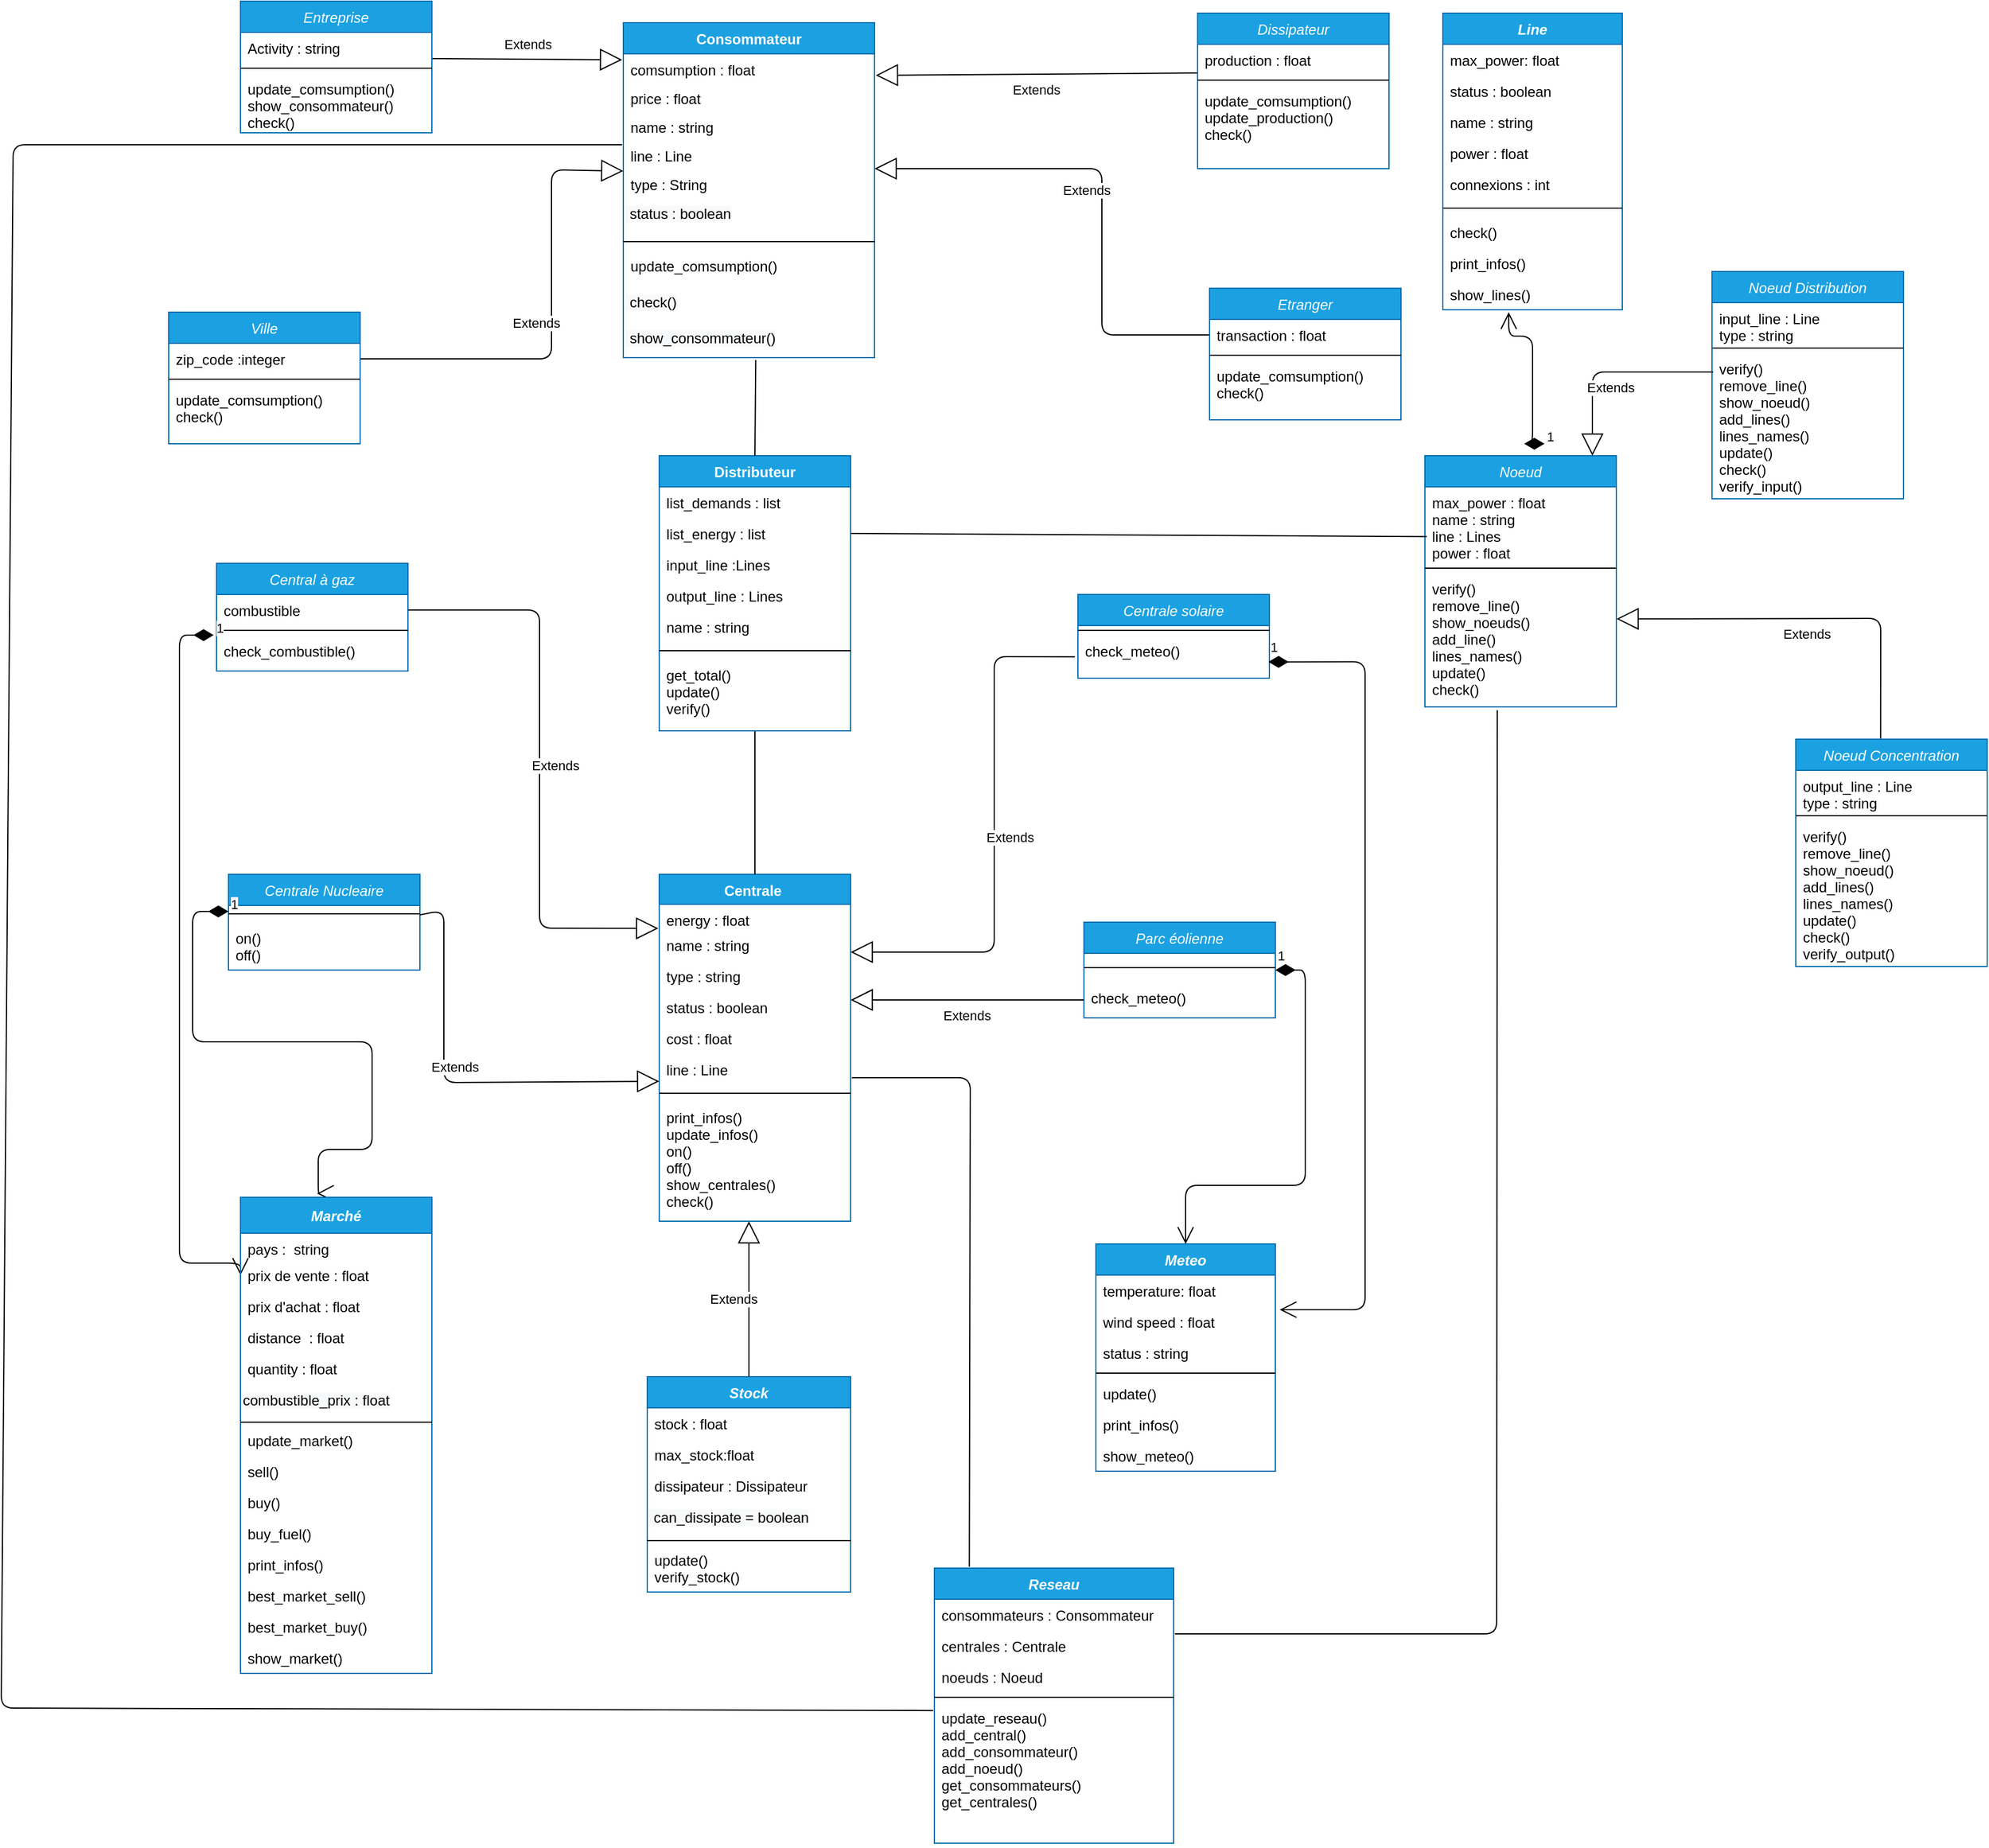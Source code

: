 <mxfile version="13.9.9" type="device"><diagram id="C5RBs43oDa-KdzZeNtuy" name="Page-1"><mxGraphModel dx="4973" dy="967" grid="1" gridSize="10" guides="1" tooltips="1" connect="1" arrows="1" fold="1" page="1" pageScale="1" pageWidth="3300" pageHeight="2339" background="none" math="0" shadow="0"><root><object label="" id="WIyWlLk6GJQsqaUBKTNV-0"><mxCell/></object><mxCell id="WIyWlLk6GJQsqaUBKTNV-1" parent="WIyWlLk6GJQsqaUBKTNV-0"/><mxCell id="zkfFHV4jXpPFQw0GAbJ--0" value="Centrale " style="swimlane;fontStyle=1;align=center;verticalAlign=top;childLayout=stackLayout;horizontal=1;startSize=25;horizontalStack=0;resizeParent=1;resizeLast=0;collapsible=1;marginBottom=0;rounded=0;shadow=0;strokeWidth=1;fillColor=#1ba1e2;strokeColor=#006EAF;fontColor=#ffffff;" parent="WIyWlLk6GJQsqaUBKTNV-1" vertex="1"><mxGeometry x="420" y="740" width="160" height="290" as="geometry"><mxRectangle x="230" y="140" width="160" height="26" as="alternateBounds"/></mxGeometry></mxCell><mxCell id="zkfFHV4jXpPFQw0GAbJ--1" value="energy : float" style="text;align=left;verticalAlign=top;spacingLeft=4;spacingRight=4;overflow=hidden;rotatable=0;points=[[0,0.5],[1,0.5]];portConstraint=eastwest;" parent="zkfFHV4jXpPFQw0GAbJ--0" vertex="1"><mxGeometry y="25" width="160" height="21" as="geometry"/></mxCell><mxCell id="zkfFHV4jXpPFQw0GAbJ--2" value="name : string" style="text;align=left;verticalAlign=top;spacingLeft=4;spacingRight=4;overflow=hidden;rotatable=0;points=[[0,0.5],[1,0.5]];portConstraint=eastwest;rounded=0;shadow=0;html=0;" parent="zkfFHV4jXpPFQw0GAbJ--0" vertex="1"><mxGeometry y="46" width="160" height="26" as="geometry"/></mxCell><mxCell id="zkfFHV4jXpPFQw0GAbJ--3" value="type : string" style="text;align=left;verticalAlign=top;spacingLeft=4;spacingRight=4;overflow=hidden;rotatable=0;points=[[0,0.5],[1,0.5]];portConstraint=eastwest;rounded=0;shadow=0;html=0;" parent="zkfFHV4jXpPFQw0GAbJ--0" vertex="1"><mxGeometry y="72" width="160" height="26" as="geometry"/></mxCell><mxCell id="4jdlrzUgOlIZAR94U_GC-9" value="status : boolean" style="text;align=left;verticalAlign=top;spacingLeft=4;spacingRight=4;overflow=hidden;rotatable=0;points=[[0,0.5],[1,0.5]];portConstraint=eastwest;" parent="zkfFHV4jXpPFQw0GAbJ--0" vertex="1"><mxGeometry y="98" width="160" height="26" as="geometry"/></mxCell><mxCell id="v6hKe0-XYds83RjG__57-0" value="cost : float" style="text;align=left;verticalAlign=top;spacingLeft=4;spacingRight=4;overflow=hidden;rotatable=0;points=[[0,0.5],[1,0.5]];portConstraint=eastwest;" parent="zkfFHV4jXpPFQw0GAbJ--0" vertex="1"><mxGeometry y="124" width="160" height="26" as="geometry"/></mxCell><mxCell id="_Hw11U0mYskNUyFExZaD-0" value="line : Line" style="text;align=left;verticalAlign=top;spacingLeft=4;spacingRight=4;overflow=hidden;rotatable=0;points=[[0,0.5],[1,0.5]];portConstraint=eastwest;" vertex="1" parent="zkfFHV4jXpPFQw0GAbJ--0"><mxGeometry y="150" width="160" height="26" as="geometry"/></mxCell><mxCell id="zkfFHV4jXpPFQw0GAbJ--4" value="" style="line;html=1;strokeWidth=1;align=left;verticalAlign=middle;spacingTop=-1;spacingLeft=3;spacingRight=3;rotatable=0;labelPosition=right;points=[];portConstraint=eastwest;" parent="zkfFHV4jXpPFQw0GAbJ--0" vertex="1"><mxGeometry y="176" width="160" height="14" as="geometry"/></mxCell><mxCell id="zkfFHV4jXpPFQw0GAbJ--5" value="print_infos()&#10;update_infos()&#10;on()&#10;off()&#10;show_centrales()&#10;check()" style="text;align=left;verticalAlign=top;spacingLeft=4;spacingRight=4;overflow=hidden;rotatable=0;points=[[0,0.5],[1,0.5]];portConstraint=eastwest;" parent="zkfFHV4jXpPFQw0GAbJ--0" vertex="1"><mxGeometry y="190" width="160" height="100" as="geometry"/></mxCell><mxCell id="K5Zu-xavurb6-QhV-iFM-3" value="Consommateur" style="swimlane;fontStyle=1;align=center;verticalAlign=top;childLayout=stackLayout;horizontal=1;startSize=26;horizontalStack=0;resizeParent=1;resizeParentMax=0;resizeLast=0;collapsible=1;marginBottom=0;fillColor=#1ba1e2;strokeColor=#006EAF;fontColor=#ffffff;" parent="WIyWlLk6GJQsqaUBKTNV-1" vertex="1"><mxGeometry x="390" y="28" width="210" height="280" as="geometry"/></mxCell><mxCell id="K5Zu-xavurb6-QhV-iFM-4" value="comsumption : float" style="text;strokeColor=none;fillColor=none;align=left;verticalAlign=top;spacingLeft=4;spacingRight=4;overflow=hidden;rotatable=0;points=[[0,0.5],[1,0.5]];portConstraint=eastwest;" parent="K5Zu-xavurb6-QhV-iFM-3" vertex="1"><mxGeometry y="26" width="210" height="24" as="geometry"/></mxCell><mxCell id="4jdlrzUgOlIZAR94U_GC-53" value="price : float" style="text;strokeColor=none;fillColor=none;align=left;verticalAlign=top;spacingLeft=4;spacingRight=4;overflow=hidden;rotatable=0;points=[[0,0.5],[1,0.5]];portConstraint=eastwest;" parent="K5Zu-xavurb6-QhV-iFM-3" vertex="1"><mxGeometry y="50" width="210" height="24" as="geometry"/></mxCell><mxCell id="4jdlrzUgOlIZAR94U_GC-54" value="name : string" style="text;strokeColor=none;fillColor=none;align=left;verticalAlign=top;spacingLeft=4;spacingRight=4;overflow=hidden;rotatable=0;points=[[0,0.5],[1,0.5]];portConstraint=eastwest;" parent="K5Zu-xavurb6-QhV-iFM-3" vertex="1"><mxGeometry y="74" width="210" height="24" as="geometry"/></mxCell><mxCell id="v6hKe0-XYds83RjG__57-16" value="line : Line" style="text;strokeColor=none;fillColor=none;align=left;verticalAlign=top;spacingLeft=4;spacingRight=4;overflow=hidden;rotatable=0;points=[[0,0.5],[1,0.5]];portConstraint=eastwest;" parent="K5Zu-xavurb6-QhV-iFM-3" vertex="1"><mxGeometry y="98" width="210" height="24" as="geometry"/></mxCell><mxCell id="v6hKe0-XYds83RjG__57-17" value="type : String" style="text;strokeColor=none;fillColor=none;align=left;verticalAlign=top;spacingLeft=4;spacingRight=4;overflow=hidden;rotatable=0;points=[[0,0.5],[1,0.5]];portConstraint=eastwest;" parent="K5Zu-xavurb6-QhV-iFM-3" vertex="1"><mxGeometry y="122" width="210" height="24" as="geometry"/></mxCell><mxCell id="_Hw11U0mYskNUyFExZaD-3" value="&lt;span style=&quot;color: rgb(0 , 0 , 0) ; font-family: &amp;#34;helvetica&amp;#34; ; font-size: 12px ; font-style: normal ; font-weight: 400 ; letter-spacing: normal ; text-align: left ; text-indent: 0px ; text-transform: none ; word-spacing: 0px ; background-color: rgb(248 , 249 , 250) ; display: inline ; float: none&quot;&gt;&amp;nbsp;status : boolean&lt;/span&gt;" style="text;whiteSpace=wrap;html=1;" vertex="1" parent="K5Zu-xavurb6-QhV-iFM-3"><mxGeometry y="146" width="210" height="30" as="geometry"/></mxCell><mxCell id="K5Zu-xavurb6-QhV-iFM-5" value="" style="line;strokeWidth=1;fillColor=none;align=left;verticalAlign=middle;spacingTop=-1;spacingLeft=3;spacingRight=3;rotatable=0;labelPosition=right;points=[];portConstraint=eastwest;" parent="K5Zu-xavurb6-QhV-iFM-3" vertex="1"><mxGeometry y="176" width="210" height="14" as="geometry"/></mxCell><mxCell id="K5Zu-xavurb6-QhV-iFM-6" value="update_comsumption()&#10;&#10;" style="text;strokeColor=none;fillColor=none;align=left;verticalAlign=top;spacingLeft=4;spacingRight=4;overflow=hidden;rotatable=0;points=[[0,0.5],[1,0.5]];portConstraint=eastwest;" parent="K5Zu-xavurb6-QhV-iFM-3" vertex="1"><mxGeometry y="190" width="210" height="30" as="geometry"/></mxCell><mxCell id="_Hw11U0mYskNUyFExZaD-6" value="&lt;span style=&quot;color: rgb(0 , 0 , 0) ; font-family: &amp;#34;helvetica&amp;#34; ; font-size: 12px ; font-style: normal ; font-weight: 400 ; letter-spacing: normal ; text-align: left ; text-indent: 0px ; text-transform: none ; word-spacing: 0px ; background-color: rgb(248 , 249 , 250) ; display: inline ; float: none&quot;&gt;&amp;nbsp;check()&lt;/span&gt;" style="text;whiteSpace=wrap;html=1;" vertex="1" parent="K5Zu-xavurb6-QhV-iFM-3"><mxGeometry y="220" width="210" height="30" as="geometry"/></mxCell><mxCell id="_Hw11U0mYskNUyFExZaD-4" value="&lt;span style=&quot;color: rgb(0 , 0 , 0) ; font-family: &amp;#34;helvetica&amp;#34; ; font-size: 12px ; font-style: normal ; font-weight: 400 ; letter-spacing: normal ; text-align: left ; text-indent: 0px ; text-transform: none ; word-spacing: 0px ; background-color: rgb(248 , 249 , 250) ; display: inline ; float: none&quot;&gt;&amp;nbsp;show_consommateur()&lt;/span&gt;" style="text;whiteSpace=wrap;html=1;" vertex="1" parent="K5Zu-xavurb6-QhV-iFM-3"><mxGeometry y="250" width="210" height="30" as="geometry"/></mxCell><mxCell id="K5Zu-xavurb6-QhV-iFM-7" value="Centrale Nucleaire" style="swimlane;fontStyle=2;childLayout=stackLayout;horizontal=1;startSize=26;fillColor=#1ba1e2;horizontalStack=0;resizeParent=1;resizeParentMax=0;resizeLast=0;collapsible=1;marginBottom=0;strokeColor=#006EAF;fontColor=#ffffff;" parent="WIyWlLk6GJQsqaUBKTNV-1" vertex="1"><mxGeometry x="60" y="740" width="160" height="80" as="geometry"/></mxCell><mxCell id="K5Zu-xavurb6-QhV-iFM-11" value="" style="line;strokeWidth=1;fillColor=none;align=left;verticalAlign=middle;spacingTop=-1;spacingLeft=3;spacingRight=3;rotatable=0;labelPosition=right;points=[];portConstraint=eastwest;" parent="K5Zu-xavurb6-QhV-iFM-7" vertex="1"><mxGeometry y="26" width="160" height="14" as="geometry"/></mxCell><mxCell id="v6hKe0-XYds83RjG__57-14" value="on()&#10;off()&#10;" style="text;align=left;verticalAlign=top;spacingLeft=4;spacingRight=4;overflow=hidden;rotatable=0;points=[[0,0.5],[1,0.5]];portConstraint=eastwest;" parent="K5Zu-xavurb6-QhV-iFM-7" vertex="1"><mxGeometry y="40" width="160" height="40" as="geometry"/></mxCell><mxCell id="K5Zu-xavurb6-QhV-iFM-12" value="Central à gaz" style="swimlane;fontStyle=2;childLayout=stackLayout;horizontal=1;startSize=26;fillColor=#1ba1e2;horizontalStack=0;resizeParent=1;resizeParentMax=0;resizeLast=0;collapsible=1;marginBottom=0;strokeColor=#006EAF;fontColor=#ffffff;" parent="WIyWlLk6GJQsqaUBKTNV-1" vertex="1"><mxGeometry x="50" y="480" width="160" height="90" as="geometry"/></mxCell><mxCell id="K5Zu-xavurb6-QhV-iFM-13" value="combustible" style="text;strokeColor=none;fillColor=none;align=left;verticalAlign=top;spacingLeft=4;spacingRight=4;overflow=hidden;rotatable=0;points=[[0,0.5],[1,0.5]];portConstraint=eastwest;" parent="K5Zu-xavurb6-QhV-iFM-12" vertex="1"><mxGeometry y="26" width="160" height="26" as="geometry"/></mxCell><mxCell id="K5Zu-xavurb6-QhV-iFM-33" value="" style="line;strokeWidth=1;fillColor=none;align=left;verticalAlign=middle;spacingTop=-1;spacingLeft=3;spacingRight=3;rotatable=0;labelPosition=right;points=[];portConstraint=eastwest;" parent="K5Zu-xavurb6-QhV-iFM-12" vertex="1"><mxGeometry y="52" width="160" height="8" as="geometry"/></mxCell><mxCell id="v6hKe0-XYds83RjG__57-15" value="check_combustible()" style="text;align=left;verticalAlign=top;spacingLeft=4;spacingRight=4;overflow=hidden;rotatable=0;points=[[0,0.5],[1,0.5]];portConstraint=eastwest;" parent="K5Zu-xavurb6-QhV-iFM-12" vertex="1"><mxGeometry y="60" width="160" height="30" as="geometry"/></mxCell><mxCell id="K5Zu-xavurb6-QhV-iFM-16" value="Centrale solaire" style="swimlane;fontStyle=2;childLayout=stackLayout;horizontal=1;startSize=26;fillColor=#1ba1e2;horizontalStack=0;resizeParent=1;resizeParentMax=0;resizeLast=0;collapsible=1;marginBottom=0;strokeColor=#006EAF;fontColor=#ffffff;" parent="WIyWlLk6GJQsqaUBKTNV-1" vertex="1"><mxGeometry x="770" y="506" width="160" height="70" as="geometry"/></mxCell><mxCell id="K5Zu-xavurb6-QhV-iFM-31" value="" style="line;strokeWidth=1;fillColor=none;align=left;verticalAlign=middle;spacingTop=-1;spacingLeft=3;spacingRight=3;rotatable=0;labelPosition=right;points=[];portConstraint=eastwest;" parent="K5Zu-xavurb6-QhV-iFM-16" vertex="1"><mxGeometry y="26" width="160" height="8" as="geometry"/></mxCell><mxCell id="LFXBxJT175A8UsuYvM9B-3" value="check_meteo()" style="text;align=left;verticalAlign=top;spacingLeft=4;spacingRight=4;overflow=hidden;rotatable=0;points=[[0,0.5],[1,0.5]];portConstraint=eastwest;" parent="K5Zu-xavurb6-QhV-iFM-16" vertex="1"><mxGeometry y="34" width="160" height="36" as="geometry"/></mxCell><mxCell id="K5Zu-xavurb6-QhV-iFM-20" value="Parc éolienne" style="swimlane;fontStyle=2;childLayout=stackLayout;horizontal=1;startSize=26;fillColor=#1ba1e2;horizontalStack=0;resizeParent=1;resizeParentMax=0;resizeLast=0;collapsible=1;marginBottom=0;strokeColor=#006EAF;fontColor=#ffffff;" parent="WIyWlLk6GJQsqaUBKTNV-1" vertex="1"><mxGeometry x="775" y="780" width="160" height="80" as="geometry"/></mxCell><mxCell id="K5Zu-xavurb6-QhV-iFM-32" value="" style="line;strokeWidth=1;fillColor=none;align=left;verticalAlign=middle;spacingTop=-1;spacingLeft=3;spacingRight=3;rotatable=0;labelPosition=right;points=[];portConstraint=eastwest;" parent="K5Zu-xavurb6-QhV-iFM-20" vertex="1"><mxGeometry y="26" width="160" height="24" as="geometry"/></mxCell><mxCell id="LFXBxJT175A8UsuYvM9B-2" value="check_meteo()" style="text;align=left;verticalAlign=top;spacingLeft=4;spacingRight=4;overflow=hidden;rotatable=0;points=[[0,0.5],[1,0.5]];portConstraint=eastwest;" parent="K5Zu-xavurb6-QhV-iFM-20" vertex="1"><mxGeometry y="50" width="160" height="30" as="geometry"/></mxCell><mxCell id="K5Zu-xavurb6-QhV-iFM-26" value="Extends" style="endArrow=block;endSize=16;endFill=0;html=1;exitX=1;exitY=0.563;exitDx=0;exitDy=0;exitPerimeter=0;" parent="WIyWlLk6GJQsqaUBKTNV-1" source="K5Zu-xavurb6-QhV-iFM-11" edge="1"><mxGeometry x="0.007" y="13" width="160" relative="1" as="geometry"><mxPoint x="310" y="720" as="sourcePoint"/><mxPoint x="420" y="913" as="targetPoint"/><mxPoint as="offset"/><Array as="points"><mxPoint x="240" y="770"/><mxPoint x="240" y="914"/></Array></mxGeometry></mxCell><mxCell id="K5Zu-xavurb6-QhV-iFM-28" value="Extends" style="endArrow=block;endSize=16;endFill=0;html=1;exitX=1;exitY=0.5;exitDx=0;exitDy=0;entryX=-0.005;entryY=0.96;entryDx=0;entryDy=0;entryPerimeter=0;" parent="WIyWlLk6GJQsqaUBKTNV-1" source="K5Zu-xavurb6-QhV-iFM-13" target="zkfFHV4jXpPFQw0GAbJ--1" edge="1"><mxGeometry x="0.007" y="13" width="160" relative="1" as="geometry"><mxPoint x="320.0" y="667.044" as="sourcePoint"/><mxPoint x="270" y="600" as="targetPoint"/><mxPoint as="offset"/><Array as="points"><mxPoint x="320" y="519"/><mxPoint x="320" y="785"/></Array></mxGeometry></mxCell><mxCell id="K5Zu-xavurb6-QhV-iFM-40" value="1" style="endArrow=open;html=1;endSize=12;startArrow=diamondThin;startSize=14;startFill=1;edgeStyle=orthogonalEdgeStyle;align=left;verticalAlign=bottom;exitX=0.995;exitY=1.167;exitDx=0;exitDy=0;exitPerimeter=0;entryX=1.024;entryY=0.115;entryDx=0;entryDy=0;entryPerimeter=0;" parent="WIyWlLk6GJQsqaUBKTNV-1" target="4jdlrzUgOlIZAR94U_GC-34" edge="1"><mxGeometry x="-1" y="3" relative="1" as="geometry"><mxPoint x="929.2" y="562.342" as="sourcePoint"/><mxPoint x="960" y="1107" as="targetPoint"/><Array as="points"><mxPoint x="1010" y="562"/><mxPoint x="1010" y="1104"/></Array></mxGeometry></mxCell><mxCell id="K5Zu-xavurb6-QhV-iFM-42" value="1" style="endArrow=open;html=1;endSize=12;startArrow=diamondThin;startSize=14;startFill=1;edgeStyle=orthogonalEdgeStyle;align=left;verticalAlign=bottom;entryX=0.5;entryY=0;entryDx=0;entryDy=0;exitX=1;exitY=0.5;exitDx=0;exitDy=0;" parent="WIyWlLk6GJQsqaUBKTNV-1" source="K5Zu-xavurb6-QhV-iFM-20" target="4jdlrzUgOlIZAR94U_GC-32" edge="1"><mxGeometry x="-1" y="3" relative="1" as="geometry"><mxPoint x="1060" y="820" as="sourcePoint"/><mxPoint x="860" y="1000" as="targetPoint"/><Array as="points"><mxPoint x="960" y="820"/><mxPoint x="960" y="1000"/><mxPoint x="860" y="1000"/></Array></mxGeometry></mxCell><mxCell id="K5Zu-xavurb6-QhV-iFM-29" value="Extends" style="endArrow=block;endSize=16;endFill=0;html=1;exitX=-0.016;exitY=1.006;exitDx=0;exitDy=0;exitPerimeter=0;" parent="WIyWlLk6GJQsqaUBKTNV-1" edge="1"><mxGeometry x="0.007" y="13" width="160" relative="1" as="geometry"><mxPoint x="767.44" y="558.156" as="sourcePoint"/><mxPoint x="580" y="805" as="targetPoint"/><mxPoint as="offset"/><Array as="points"><mxPoint x="700" y="558"/><mxPoint x="700" y="805"/></Array></mxGeometry></mxCell><mxCell id="K5Zu-xavurb6-QhV-iFM-50" value="1" style="endArrow=open;html=1;endSize=12;startArrow=diamondThin;startSize=14;startFill=1;edgeStyle=orthogonalEdgeStyle;align=left;verticalAlign=bottom;entryX=0;entryY=0.5;entryDx=0;entryDy=0;exitX=-0.01;exitY=-0.109;exitDx=0;exitDy=0;exitPerimeter=0;" parent="WIyWlLk6GJQsqaUBKTNV-1" target="4jdlrzUgOlIZAR94U_GC-25" edge="1"><mxGeometry x="-1" y="3" relative="1" as="geometry"><mxPoint x="47.65" y="539.996" as="sourcePoint"/><mxPoint x="60" y="933.4" as="targetPoint"/><Array as="points"><mxPoint x="19" y="540"/><mxPoint x="19" y="1065"/></Array></mxGeometry></mxCell><mxCell id="K5Zu-xavurb6-QhV-iFM-51" value="1" style="endArrow=open;html=1;endSize=12;startArrow=diamondThin;startSize=14;startFill=1;edgeStyle=orthogonalEdgeStyle;align=left;verticalAlign=bottom;entryX=0.4;entryY=-0.008;entryDx=0;entryDy=0;entryPerimeter=0;" parent="WIyWlLk6GJQsqaUBKTNV-1" target="4jdlrzUgOlIZAR94U_GC-20" edge="1"><mxGeometry x="-1" y="3" relative="1" as="geometry"><mxPoint x="60" y="771" as="sourcePoint"/><mxPoint x="135" y="996" as="targetPoint"/><Array as="points"><mxPoint x="30" y="771"/><mxPoint x="30" y="880"/><mxPoint x="180" y="880"/><mxPoint x="180" y="970"/><mxPoint x="135" y="970"/></Array></mxGeometry></mxCell><mxCell id="K5Zu-xavurb6-QhV-iFM-56" value="" style="endArrow=none;html=1;exitX=0.5;exitY=0;exitDx=0;exitDy=0;entryX=0.5;entryY=1;entryDx=0;entryDy=0;" parent="WIyWlLk6GJQsqaUBKTNV-1" source="zkfFHV4jXpPFQw0GAbJ--0" target="4jdlrzUgOlIZAR94U_GC-0" edge="1"><mxGeometry width="50" height="50" relative="1" as="geometry"><mxPoint x="360" y="490" as="sourcePoint"/><mxPoint x="460" y="420" as="targetPoint"/></mxGeometry></mxCell><mxCell id="t2-qpW2fnR7N4FxCCcwa-16" value="Extends" style="endArrow=block;endSize=16;endFill=0;html=1;exitX=1;exitY=0.846;exitDx=0;exitDy=0;exitPerimeter=0;" parent="WIyWlLk6GJQsqaUBKTNV-1" source="4jdlrzUgOlIZAR94U_GC-56" edge="1"><mxGeometry x="0.007" y="13" width="160" relative="1" as="geometry"><mxPoint x="160" y="75" as="sourcePoint"/><mxPoint x="389" y="59" as="targetPoint"/><mxPoint as="offset"/></mxGeometry></mxCell><mxCell id="t2-qpW2fnR7N4FxCCcwa-17" value="Extends" style="endArrow=block;endSize=16;endFill=0;html=1;exitX=1;exitY=0.5;exitDx=0;exitDy=0;entryX=0;entryY=1.083;entryDx=0;entryDy=0;entryPerimeter=0;" parent="WIyWlLk6GJQsqaUBKTNV-1" source="4jdlrzUgOlIZAR94U_GC-60" target="v6hKe0-XYds83RjG__57-16" edge="1"><mxGeometry x="0.007" y="13" width="160" relative="1" as="geometry"><mxPoint x="170" y="339" as="sourcePoint"/><mxPoint x="385" y="149" as="targetPoint"/><mxPoint as="offset"/><Array as="points"><mxPoint x="330" y="309"/><mxPoint x="330" y="151"/></Array></mxGeometry></mxCell><mxCell id="t2-qpW2fnR7N4FxCCcwa-18" value="Extends" style="endArrow=block;endSize=16;endFill=0;html=1;entryX=1.005;entryY=0.75;entryDx=0;entryDy=0;entryPerimeter=0;exitX=0;exitY=0.923;exitDx=0;exitDy=0;exitPerimeter=0;" parent="WIyWlLk6GJQsqaUBKTNV-1" source="4jdlrzUgOlIZAR94U_GC-64" target="K5Zu-xavurb6-QhV-iFM-4" edge="1"><mxGeometry x="0.007" y="13" width="160" relative="1" as="geometry"><mxPoint x="910" y="80" as="sourcePoint"/><mxPoint x="305" y="409" as="targetPoint"/><mxPoint as="offset"/></mxGeometry></mxCell><mxCell id="t2-qpW2fnR7N4FxCCcwa-19" value="Extends" style="endArrow=block;endSize=16;endFill=0;html=1;exitX=0;exitY=0.5;exitDx=0;exitDy=0;" parent="WIyWlLk6GJQsqaUBKTNV-1" source="4jdlrzUgOlIZAR94U_GC-68" edge="1"><mxGeometry x="0.007" y="13" width="160" relative="1" as="geometry"><mxPoint x="910" y="235" as="sourcePoint"/><mxPoint x="600" y="150" as="targetPoint"/><mxPoint as="offset"/><Array as="points"><mxPoint x="790" y="289"/><mxPoint x="790" y="150"/></Array></mxGeometry></mxCell><mxCell id="4jdlrzUgOlIZAR94U_GC-0" value="Distributeur" style="swimlane;fontStyle=1;align=center;verticalAlign=top;childLayout=stackLayout;horizontal=1;startSize=26;horizontalStack=0;resizeParent=1;resizeLast=0;collapsible=1;marginBottom=0;rounded=0;shadow=0;strokeWidth=1;fillColor=#1ba1e2;strokeColor=#006EAF;fontColor=#ffffff;" parent="WIyWlLk6GJQsqaUBKTNV-1" vertex="1"><mxGeometry x="420" y="390" width="160" height="230" as="geometry"><mxRectangle x="230" y="140" width="160" height="26" as="alternateBounds"/></mxGeometry></mxCell><mxCell id="4jdlrzUgOlIZAR94U_GC-1" value="list_demands : list" style="text;align=left;verticalAlign=top;spacingLeft=4;spacingRight=4;overflow=hidden;rotatable=0;points=[[0,0.5],[1,0.5]];portConstraint=eastwest;" parent="4jdlrzUgOlIZAR94U_GC-0" vertex="1"><mxGeometry y="26" width="160" height="26" as="geometry"/></mxCell><mxCell id="4jdlrzUgOlIZAR94U_GC-2" value="list_energy : list" style="text;align=left;verticalAlign=top;spacingLeft=4;spacingRight=4;overflow=hidden;rotatable=0;points=[[0,0.5],[1,0.5]];portConstraint=eastwest;rounded=0;shadow=0;html=0;" parent="4jdlrzUgOlIZAR94U_GC-0" vertex="1"><mxGeometry y="52" width="160" height="26" as="geometry"/></mxCell><mxCell id="4jdlrzUgOlIZAR94U_GC-3" value="input_line :Lines" style="text;align=left;verticalAlign=top;spacingLeft=4;spacingRight=4;overflow=hidden;rotatable=0;points=[[0,0.5],[1,0.5]];portConstraint=eastwest;rounded=0;shadow=0;html=0;" parent="4jdlrzUgOlIZAR94U_GC-0" vertex="1"><mxGeometry y="78" width="160" height="26" as="geometry"/></mxCell><mxCell id="v6hKe0-XYds83RjG__57-27" value="output_line : Lines" style="text;align=left;verticalAlign=top;spacingLeft=4;spacingRight=4;overflow=hidden;rotatable=0;points=[[0,0.5],[1,0.5]];portConstraint=eastwest;rounded=0;shadow=0;html=0;" parent="4jdlrzUgOlIZAR94U_GC-0" vertex="1"><mxGeometry y="104" width="160" height="26" as="geometry"/></mxCell><mxCell id="_Hw11U0mYskNUyFExZaD-7" value="name : string" style="text;align=left;verticalAlign=top;spacingLeft=4;spacingRight=4;overflow=hidden;rotatable=0;points=[[0,0.5],[1,0.5]];portConstraint=eastwest;rounded=0;shadow=0;html=0;" vertex="1" parent="4jdlrzUgOlIZAR94U_GC-0"><mxGeometry y="130" width="160" height="26" as="geometry"/></mxCell><mxCell id="4jdlrzUgOlIZAR94U_GC-4" value="" style="line;html=1;strokeWidth=1;align=left;verticalAlign=middle;spacingTop=-1;spacingLeft=3;spacingRight=3;rotatable=0;labelPosition=right;points=[];portConstraint=eastwest;" parent="4jdlrzUgOlIZAR94U_GC-0" vertex="1"><mxGeometry y="156" width="160" height="14" as="geometry"/></mxCell><mxCell id="4jdlrzUgOlIZAR94U_GC-5" value="get_total()&#10;update()&#10;verify()" style="text;align=left;verticalAlign=top;spacingLeft=4;spacingRight=4;overflow=hidden;rotatable=0;points=[[0,0.5],[1,0.5]];portConstraint=eastwest;" parent="4jdlrzUgOlIZAR94U_GC-0" vertex="1"><mxGeometry y="170" width="160" height="52" as="geometry"/></mxCell><mxCell id="4jdlrzUgOlIZAR94U_GC-7" value="&lt;span style=&quot;color: rgba(0 , 0 , 0 , 0) ; font-family: monospace ; font-size: 0px&quot;&gt;%3CmxGraphModel%3E%3Croot%3E%3CmxCell%20id%3D%220%22%2F%3E%3CmxCell%20id%3D%221%22%20parent%3D%220%22%2F%3E%3CmxCell%20id%3D%222%22%20value%3D%22%22%20style%3D%22endArrow%3Dnone%3Bhtml%3D1%3BexitX%3D0.5%3BexitY%3D0%3BexitDx%3D0%3BexitDy%3D0%3BentryX%3D0.5%3BentryY%3D1%3BentryDx%3D0%3BentryDy%3D0%3B%22%20edge%3D%221%22%20parent%3D%221%22%3E%3CmxGeometry%20width%3D%2250%22%20height%3D%2250%22%20relative%3D%221%22%20as%3D%22geometry%22%3E%3CmxPoint%20x%3D%22530%22%20y%3D%22610%22%20as%3D%22sourcePoint%22%2F%3E%3CmxPoint%20x%3D%22590%22%20y%3D%22510%22%20as%3D%22targetPoint%22%2F%3E%3C%2FmxGeometry%3E%3C%2FmxCell%3E%3C%2Froot%3E%3C%2FmxGraphModel%3E&lt;/span&gt;" style="text;html=1;align=center;verticalAlign=middle;resizable=0;points=[];autosize=1;" parent="WIyWlLk6GJQsqaUBKTNV-1" vertex="1"><mxGeometry x="580" y="180" width="20" height="20" as="geometry"/></mxCell><mxCell id="4jdlrzUgOlIZAR94U_GC-8" value="" style="endArrow=none;html=1;exitX=0.5;exitY=0;exitDx=0;exitDy=0;entryX=0.527;entryY=1.067;entryDx=0;entryDy=0;entryPerimeter=0;" parent="WIyWlLk6GJQsqaUBKTNV-1" source="4jdlrzUgOlIZAR94U_GC-0" target="_Hw11U0mYskNUyFExZaD-4" edge="1"><mxGeometry width="50" height="50" relative="1" as="geometry"><mxPoint x="640" y="300" as="sourcePoint"/><mxPoint x="540" y="320" as="targetPoint"/></mxGeometry></mxCell><mxCell id="4jdlrzUgOlIZAR94U_GC-13" value="Stock" style="swimlane;fontStyle=3;childLayout=stackLayout;horizontal=1;startSize=26;fillColor=#1ba1e2;horizontalStack=0;resizeParent=1;resizeParentMax=0;resizeLast=0;collapsible=1;marginBottom=0;strokeColor=#006EAF;fontColor=#ffffff;" parent="WIyWlLk6GJQsqaUBKTNV-1" vertex="1"><mxGeometry x="410" y="1160" width="170" height="180" as="geometry"/></mxCell><mxCell id="4jdlrzUgOlIZAR94U_GC-14" value="stock : float" style="text;strokeColor=none;fillColor=none;align=left;verticalAlign=top;spacingLeft=4;spacingRight=4;overflow=hidden;rotatable=0;points=[[0,0.5],[1,0.5]];portConstraint=eastwest;" parent="4jdlrzUgOlIZAR94U_GC-13" vertex="1"><mxGeometry y="26" width="170" height="26" as="geometry"/></mxCell><mxCell id="v6hKe0-XYds83RjG__57-10" value="max_stock:float" style="text;strokeColor=none;fillColor=none;align=left;verticalAlign=top;spacingLeft=4;spacingRight=4;overflow=hidden;rotatable=0;points=[[0,0.5],[1,0.5]];portConstraint=eastwest;" parent="4jdlrzUgOlIZAR94U_GC-13" vertex="1"><mxGeometry y="52" width="170" height="26" as="geometry"/></mxCell><mxCell id="v6hKe0-XYds83RjG__57-11" value="dissipateur : Dissipateur" style="text;strokeColor=none;fillColor=none;align=left;verticalAlign=top;spacingLeft=4;spacingRight=4;overflow=hidden;rotatable=0;points=[[0,0.5],[1,0.5]];portConstraint=eastwest;" parent="4jdlrzUgOlIZAR94U_GC-13" vertex="1"><mxGeometry y="78" width="170" height="26" as="geometry"/></mxCell><mxCell id="_Hw11U0mYskNUyFExZaD-2" value="&lt;span style=&quot;color: rgb(0 , 0 , 0) ; font-family: &amp;#34;helvetica&amp;#34; ; font-size: 12px ; font-style: normal ; font-weight: 400 ; letter-spacing: normal ; text-align: left ; text-indent: 0px ; text-transform: none ; word-spacing: 0px ; background-color: rgb(248 , 249 , 250) ; display: inline ; float: none&quot;&gt;&amp;nbsp;can_dissipate = boolean&lt;/span&gt;" style="text;whiteSpace=wrap;html=1;" vertex="1" parent="4jdlrzUgOlIZAR94U_GC-13"><mxGeometry y="104" width="170" height="30" as="geometry"/></mxCell><mxCell id="4jdlrzUgOlIZAR94U_GC-15" value="" style="line;strokeWidth=1;fillColor=none;align=left;verticalAlign=middle;spacingTop=-1;spacingLeft=3;spacingRight=3;rotatable=0;labelPosition=right;points=[];portConstraint=eastwest;" parent="4jdlrzUgOlIZAR94U_GC-13" vertex="1"><mxGeometry y="134" width="170" height="6" as="geometry"/></mxCell><mxCell id="v6hKe0-XYds83RjG__57-13" value="update()&#10;verify_stock()" style="text;align=left;verticalAlign=top;spacingLeft=4;spacingRight=4;overflow=hidden;rotatable=0;points=[[0,0.5],[1,0.5]];portConstraint=eastwest;" parent="4jdlrzUgOlIZAR94U_GC-13" vertex="1"><mxGeometry y="140" width="170" height="40" as="geometry"/></mxCell><mxCell id="4jdlrzUgOlIZAR94U_GC-17" value="Extends" style="endArrow=block;endSize=16;endFill=0;html=1;exitX=0.5;exitY=0;exitDx=0;exitDy=0;" parent="WIyWlLk6GJQsqaUBKTNV-1" source="4jdlrzUgOlIZAR94U_GC-13" edge="1"><mxGeometry x="0.007" y="13" width="160" relative="1" as="geometry"><mxPoint x="410" y="1050.004" as="sourcePoint"/><mxPoint x="495" y="1030" as="targetPoint"/><mxPoint as="offset"/></mxGeometry></mxCell><mxCell id="4jdlrzUgOlIZAR94U_GC-20" value="Marché" style="swimlane;fontStyle=3;childLayout=stackLayout;horizontal=1;startSize=30;fillColor=#1ba1e2;horizontalStack=0;resizeParent=1;resizeParentMax=0;resizeLast=0;collapsible=1;marginBottom=0;strokeColor=#006EAF;fontColor=#ffffff;" parent="WIyWlLk6GJQsqaUBKTNV-1" vertex="1"><mxGeometry x="70" y="1010" width="160" height="398" as="geometry"/></mxCell><mxCell id="4jdlrzUgOlIZAR94U_GC-21" value="pays :  string&#10;" style="text;strokeColor=none;fillColor=none;align=left;verticalAlign=top;spacingLeft=4;spacingRight=4;overflow=hidden;rotatable=0;points=[[0,0.5],[1,0.5]];portConstraint=eastwest;" parent="4jdlrzUgOlIZAR94U_GC-20" vertex="1"><mxGeometry y="30" width="160" height="22" as="geometry"/></mxCell><mxCell id="4jdlrzUgOlIZAR94U_GC-25" value="prix de vente : float" style="text;strokeColor=none;fillColor=none;align=left;verticalAlign=top;spacingLeft=4;spacingRight=4;overflow=hidden;rotatable=0;points=[[0,0.5],[1,0.5]];portConstraint=eastwest;" parent="4jdlrzUgOlIZAR94U_GC-20" vertex="1"><mxGeometry y="52" width="160" height="26" as="geometry"/></mxCell><mxCell id="4jdlrzUgOlIZAR94U_GC-26" value="prix d'achat : float" style="text;strokeColor=none;fillColor=none;align=left;verticalAlign=top;spacingLeft=4;spacingRight=4;overflow=hidden;rotatable=0;points=[[0,0.5],[1,0.5]];portConstraint=eastwest;" parent="4jdlrzUgOlIZAR94U_GC-20" vertex="1"><mxGeometry y="78" width="160" height="26" as="geometry"/></mxCell><mxCell id="4jdlrzUgOlIZAR94U_GC-27" value="distance  : float" style="text;strokeColor=none;fillColor=none;align=left;verticalAlign=top;spacingLeft=4;spacingRight=4;overflow=hidden;rotatable=0;points=[[0,0.5],[1,0.5]];portConstraint=eastwest;" parent="4jdlrzUgOlIZAR94U_GC-20" vertex="1"><mxGeometry y="104" width="160" height="26" as="geometry"/></mxCell><mxCell id="4jdlrzUgOlIZAR94U_GC-28" value="quantity : float" style="text;strokeColor=none;fillColor=none;align=left;verticalAlign=top;spacingLeft=4;spacingRight=4;overflow=hidden;rotatable=0;points=[[0,0.5],[1,0.5]];portConstraint=eastwest;" parent="4jdlrzUgOlIZAR94U_GC-20" vertex="1"><mxGeometry y="130" width="160" height="26" as="geometry"/></mxCell><mxCell id="_Hw11U0mYskNUyFExZaD-1" value="&lt;span style=&quot;color: rgb(0 , 0 , 0) ; font-family: &amp;#34;helvetica&amp;#34; ; font-size: 12px ; font-style: normal ; font-weight: 400 ; letter-spacing: normal ; text-align: left ; text-indent: 0px ; text-transform: none ; word-spacing: 0px ; background-color: rgb(248 , 249 , 250) ; display: inline ; float: none&quot;&gt;combustible_prix : float&lt;/span&gt;" style="text;whiteSpace=wrap;html=1;" vertex="1" parent="4jdlrzUgOlIZAR94U_GC-20"><mxGeometry y="156" width="160" height="30" as="geometry"/></mxCell><mxCell id="4jdlrzUgOlIZAR94U_GC-22" value="" style="line;strokeWidth=1;fillColor=none;align=left;verticalAlign=middle;spacingTop=-1;spacingLeft=3;spacingRight=3;rotatable=0;labelPosition=right;points=[];portConstraint=eastwest;" parent="4jdlrzUgOlIZAR94U_GC-20" vertex="1"><mxGeometry y="186" width="160" height="4" as="geometry"/></mxCell><mxCell id="4jdlrzUgOlIZAR94U_GC-24" value="update_market()&#10;" style="text;strokeColor=none;fillColor=none;align=left;verticalAlign=top;spacingLeft=4;spacingRight=4;overflow=hidden;rotatable=0;points=[[0,0.5],[1,0.5]];portConstraint=eastwest;" parent="4jdlrzUgOlIZAR94U_GC-20" vertex="1"><mxGeometry y="190" width="160" height="26" as="geometry"/></mxCell><mxCell id="4jdlrzUgOlIZAR94U_GC-30" value="sell()" style="text;strokeColor=none;fillColor=none;align=left;verticalAlign=top;spacingLeft=4;spacingRight=4;overflow=hidden;rotatable=0;points=[[0,0.5],[1,0.5]];portConstraint=eastwest;" parent="4jdlrzUgOlIZAR94U_GC-20" vertex="1"><mxGeometry y="216" width="160" height="26" as="geometry"/></mxCell><mxCell id="v6hKe0-XYds83RjG__57-28" value="buy()" style="text;strokeColor=none;fillColor=none;align=left;verticalAlign=top;spacingLeft=4;spacingRight=4;overflow=hidden;rotatable=0;points=[[0,0.5],[1,0.5]];portConstraint=eastwest;" parent="4jdlrzUgOlIZAR94U_GC-20" vertex="1"><mxGeometry y="242" width="160" height="26" as="geometry"/></mxCell><mxCell id="4jdlrzUgOlIZAR94U_GC-31" value="buy_fuel()" style="text;strokeColor=none;fillColor=none;align=left;verticalAlign=top;spacingLeft=4;spacingRight=4;overflow=hidden;rotatable=0;points=[[0,0.5],[1,0.5]];portConstraint=eastwest;" parent="4jdlrzUgOlIZAR94U_GC-20" vertex="1"><mxGeometry y="268" width="160" height="26" as="geometry"/></mxCell><mxCell id="v6hKe0-XYds83RjG__57-29" value="print_infos()" style="text;strokeColor=none;fillColor=none;align=left;verticalAlign=top;spacingLeft=4;spacingRight=4;overflow=hidden;rotatable=0;points=[[0,0.5],[1,0.5]];portConstraint=eastwest;" parent="4jdlrzUgOlIZAR94U_GC-20" vertex="1"><mxGeometry y="294" width="160" height="26" as="geometry"/></mxCell><mxCell id="v6hKe0-XYds83RjG__57-30" value="best_market_sell()" style="text;strokeColor=none;fillColor=none;align=left;verticalAlign=top;spacingLeft=4;spacingRight=4;overflow=hidden;rotatable=0;points=[[0,0.5],[1,0.5]];portConstraint=eastwest;" parent="4jdlrzUgOlIZAR94U_GC-20" vertex="1"><mxGeometry y="320" width="160" height="26" as="geometry"/></mxCell><mxCell id="v6hKe0-XYds83RjG__57-31" value="best_market_buy()" style="text;strokeColor=none;fillColor=none;align=left;verticalAlign=top;spacingLeft=4;spacingRight=4;overflow=hidden;rotatable=0;points=[[0,0.5],[1,0.5]];portConstraint=eastwest;" parent="4jdlrzUgOlIZAR94U_GC-20" vertex="1"><mxGeometry y="346" width="160" height="26" as="geometry"/></mxCell><mxCell id="v6hKe0-XYds83RjG__57-32" value="show_market()" style="text;strokeColor=none;fillColor=none;align=left;verticalAlign=top;spacingLeft=4;spacingRight=4;overflow=hidden;rotatable=0;points=[[0,0.5],[1,0.5]];portConstraint=eastwest;" parent="4jdlrzUgOlIZAR94U_GC-20" vertex="1"><mxGeometry y="372" width="160" height="26" as="geometry"/></mxCell><mxCell id="4jdlrzUgOlIZAR94U_GC-32" value="Meteo" style="swimlane;fontStyle=3;childLayout=stackLayout;horizontal=1;startSize=26;fillColor=#1ba1e2;horizontalStack=0;resizeParent=1;resizeParentMax=0;resizeLast=0;collapsible=1;marginBottom=0;strokeColor=#006EAF;fontColor=#ffffff;" parent="WIyWlLk6GJQsqaUBKTNV-1" vertex="1"><mxGeometry x="785" y="1049" width="150" height="190" as="geometry"/></mxCell><mxCell id="4jdlrzUgOlIZAR94U_GC-33" value="temperature: float" style="text;strokeColor=none;fillColor=none;align=left;verticalAlign=top;spacingLeft=4;spacingRight=4;overflow=hidden;rotatable=0;points=[[0,0.5],[1,0.5]];portConstraint=eastwest;" parent="4jdlrzUgOlIZAR94U_GC-32" vertex="1"><mxGeometry y="26" width="150" height="26" as="geometry"/></mxCell><mxCell id="4jdlrzUgOlIZAR94U_GC-34" value="wind speed : float" style="text;strokeColor=none;fillColor=none;align=left;verticalAlign=top;spacingLeft=4;spacingRight=4;overflow=hidden;rotatable=0;points=[[0,0.5],[1,0.5]];portConstraint=eastwest;" parent="4jdlrzUgOlIZAR94U_GC-32" vertex="1"><mxGeometry y="52" width="150" height="26" as="geometry"/></mxCell><mxCell id="4jdlrzUgOlIZAR94U_GC-37" value="status : string" style="text;strokeColor=none;fillColor=none;align=left;verticalAlign=top;spacingLeft=4;spacingRight=4;overflow=hidden;rotatable=0;points=[[0,0.5],[1,0.5]];portConstraint=eastwest;" parent="4jdlrzUgOlIZAR94U_GC-32" vertex="1"><mxGeometry y="78" width="150" height="26" as="geometry"/></mxCell><mxCell id="4jdlrzUgOlIZAR94U_GC-38" value="" style="line;strokeWidth=1;fillColor=none;align=left;verticalAlign=middle;spacingTop=-1;spacingLeft=3;spacingRight=3;rotatable=0;labelPosition=right;points=[];portConstraint=eastwest;" parent="4jdlrzUgOlIZAR94U_GC-32" vertex="1"><mxGeometry y="104" width="150" height="8" as="geometry"/></mxCell><mxCell id="4jdlrzUgOlIZAR94U_GC-39" value="update()&#10;" style="text;strokeColor=none;fillColor=none;align=left;verticalAlign=top;spacingLeft=4;spacingRight=4;overflow=hidden;rotatable=0;points=[[0,0.5],[1,0.5]];portConstraint=eastwest;" parent="4jdlrzUgOlIZAR94U_GC-32" vertex="1"><mxGeometry y="112" width="150" height="26" as="geometry"/></mxCell><mxCell id="v6hKe0-XYds83RjG__57-33" value="print_infos()" style="text;strokeColor=none;fillColor=none;align=left;verticalAlign=top;spacingLeft=4;spacingRight=4;overflow=hidden;rotatable=0;points=[[0,0.5],[1,0.5]];portConstraint=eastwest;" parent="4jdlrzUgOlIZAR94U_GC-32" vertex="1"><mxGeometry y="138" width="150" height="26" as="geometry"/></mxCell><mxCell id="4jdlrzUgOlIZAR94U_GC-41" value="show_meteo()" style="text;strokeColor=none;fillColor=none;align=left;verticalAlign=top;spacingLeft=4;spacingRight=4;overflow=hidden;rotatable=0;points=[[0,0.5],[1,0.5]];portConstraint=eastwest;" parent="4jdlrzUgOlIZAR94U_GC-32" vertex="1"><mxGeometry y="164" width="150" height="26" as="geometry"/></mxCell><mxCell id="4jdlrzUgOlIZAR94U_GC-55" value="Entreprise" style="swimlane;fontStyle=2;childLayout=stackLayout;horizontal=1;startSize=26;fillColor=#1ba1e2;horizontalStack=0;resizeParent=1;resizeParentMax=0;resizeLast=0;collapsible=1;marginBottom=0;strokeColor=#006EAF;fontColor=#ffffff;" parent="WIyWlLk6GJQsqaUBKTNV-1" vertex="1"><mxGeometry x="70" y="10" width="160" height="110" as="geometry"/></mxCell><mxCell id="4jdlrzUgOlIZAR94U_GC-56" value="Activity : string" style="text;strokeColor=none;fillColor=none;align=left;verticalAlign=top;spacingLeft=4;spacingRight=4;overflow=hidden;rotatable=0;points=[[0,0.5],[1,0.5]];portConstraint=eastwest;" parent="4jdlrzUgOlIZAR94U_GC-55" vertex="1"><mxGeometry y="26" width="160" height="26" as="geometry"/></mxCell><mxCell id="4jdlrzUgOlIZAR94U_GC-57" value="" style="line;strokeWidth=1;fillColor=none;align=left;verticalAlign=middle;spacingTop=-1;spacingLeft=3;spacingRight=3;rotatable=0;labelPosition=right;points=[];portConstraint=eastwest;" parent="4jdlrzUgOlIZAR94U_GC-55" vertex="1"><mxGeometry y="52" width="160" height="8" as="geometry"/></mxCell><mxCell id="v6hKe0-XYds83RjG__57-25" value="update_comsumption()&#10;show_consommateur()&#10;check()&#10;&#10;" style="text;strokeColor=none;fillColor=none;align=left;verticalAlign=top;spacingLeft=4;spacingRight=4;overflow=hidden;rotatable=0;points=[[0,0.5],[1,0.5]];portConstraint=eastwest;" parent="4jdlrzUgOlIZAR94U_GC-55" vertex="1"><mxGeometry y="60" width="160" height="50" as="geometry"/></mxCell><mxCell id="4jdlrzUgOlIZAR94U_GC-59" value="Ville" style="swimlane;fontStyle=2;childLayout=stackLayout;horizontal=1;startSize=26;fillColor=#1ba1e2;horizontalStack=0;resizeParent=1;resizeParentMax=0;resizeLast=0;collapsible=1;marginBottom=0;strokeColor=#006EAF;fontColor=#ffffff;" parent="WIyWlLk6GJQsqaUBKTNV-1" vertex="1"><mxGeometry x="10" y="270" width="160" height="110" as="geometry"/></mxCell><mxCell id="4jdlrzUgOlIZAR94U_GC-60" value="zip_code :integer" style="text;strokeColor=none;fillColor=none;align=left;verticalAlign=top;spacingLeft=4;spacingRight=4;overflow=hidden;rotatable=0;points=[[0,0.5],[1,0.5]];portConstraint=eastwest;" parent="4jdlrzUgOlIZAR94U_GC-59" vertex="1"><mxGeometry y="26" width="160" height="26" as="geometry"/></mxCell><mxCell id="4jdlrzUgOlIZAR94U_GC-61" value="" style="line;strokeWidth=1;fillColor=none;align=left;verticalAlign=middle;spacingTop=-1;spacingLeft=3;spacingRight=3;rotatable=0;labelPosition=right;points=[];portConstraint=eastwest;" parent="4jdlrzUgOlIZAR94U_GC-59" vertex="1"><mxGeometry y="52" width="160" height="8" as="geometry"/></mxCell><mxCell id="v6hKe0-XYds83RjG__57-24" value="update_comsumption()&#10;check()&#10;&#10;&#10;" style="text;strokeColor=none;fillColor=none;align=left;verticalAlign=top;spacingLeft=4;spacingRight=4;overflow=hidden;rotatable=0;points=[[0,0.5],[1,0.5]];portConstraint=eastwest;" parent="4jdlrzUgOlIZAR94U_GC-59" vertex="1"><mxGeometry y="60" width="160" height="50" as="geometry"/></mxCell><mxCell id="4jdlrzUgOlIZAR94U_GC-63" value="Dissipateur" style="swimlane;fontStyle=2;childLayout=stackLayout;horizontal=1;startSize=26;fillColor=#1ba1e2;horizontalStack=0;resizeParent=1;resizeParentMax=0;resizeLast=0;collapsible=1;marginBottom=0;strokeColor=#006EAF;fontColor=#ffffff;" parent="WIyWlLk6GJQsqaUBKTNV-1" vertex="1"><mxGeometry x="870" y="20" width="160" height="130" as="geometry"/></mxCell><mxCell id="4jdlrzUgOlIZAR94U_GC-64" value="production : float" style="text;strokeColor=none;fillColor=none;align=left;verticalAlign=top;spacingLeft=4;spacingRight=4;overflow=hidden;rotatable=0;points=[[0,0.5],[1,0.5]];portConstraint=eastwest;" parent="4jdlrzUgOlIZAR94U_GC-63" vertex="1"><mxGeometry y="26" width="160" height="26" as="geometry"/></mxCell><mxCell id="4jdlrzUgOlIZAR94U_GC-65" value="" style="line;strokeWidth=1;fillColor=none;align=left;verticalAlign=middle;spacingTop=-1;spacingLeft=3;spacingRight=3;rotatable=0;labelPosition=right;points=[];portConstraint=eastwest;" parent="4jdlrzUgOlIZAR94U_GC-63" vertex="1"><mxGeometry y="52" width="160" height="8" as="geometry"/></mxCell><mxCell id="v6hKe0-XYds83RjG__57-22" value="update_comsumption()&#10;update_production()&#10;check()&#10;&#10;" style="text;strokeColor=none;fillColor=none;align=left;verticalAlign=top;spacingLeft=4;spacingRight=4;overflow=hidden;rotatable=0;points=[[0,0.5],[1,0.5]];portConstraint=eastwest;" parent="4jdlrzUgOlIZAR94U_GC-63" vertex="1"><mxGeometry y="60" width="160" height="70" as="geometry"/></mxCell><mxCell id="4jdlrzUgOlIZAR94U_GC-67" value="Etranger" style="swimlane;fontStyle=2;childLayout=stackLayout;horizontal=1;startSize=26;fillColor=#1ba1e2;horizontalStack=0;resizeParent=1;resizeParentMax=0;resizeLast=0;collapsible=1;marginBottom=0;strokeColor=#006EAF;fontColor=#ffffff;" parent="WIyWlLk6GJQsqaUBKTNV-1" vertex="1"><mxGeometry x="880" y="250" width="160" height="110" as="geometry"/></mxCell><mxCell id="4jdlrzUgOlIZAR94U_GC-68" value="transaction : float" style="text;strokeColor=none;fillColor=none;align=left;verticalAlign=top;spacingLeft=4;spacingRight=4;overflow=hidden;rotatable=0;points=[[0,0.5],[1,0.5]];portConstraint=eastwest;" parent="4jdlrzUgOlIZAR94U_GC-67" vertex="1"><mxGeometry y="26" width="160" height="26" as="geometry"/></mxCell><mxCell id="4jdlrzUgOlIZAR94U_GC-69" value="" style="line;strokeWidth=1;fillColor=none;align=left;verticalAlign=middle;spacingTop=-1;spacingLeft=3;spacingRight=3;rotatable=0;labelPosition=right;points=[];portConstraint=eastwest;" parent="4jdlrzUgOlIZAR94U_GC-67" vertex="1"><mxGeometry y="52" width="160" height="8" as="geometry"/></mxCell><mxCell id="v6hKe0-XYds83RjG__57-23" value="update_comsumption()&#10;check()&#10;&#10;" style="text;strokeColor=none;fillColor=none;align=left;verticalAlign=top;spacingLeft=4;spacingRight=4;overflow=hidden;rotatable=0;points=[[0,0.5],[1,0.5]];portConstraint=eastwest;" parent="4jdlrzUgOlIZAR94U_GC-67" vertex="1"><mxGeometry y="60" width="160" height="50" as="geometry"/></mxCell><mxCell id="v6hKe0-XYds83RjG__57-7" value="Extends" style="endArrow=block;endSize=16;endFill=0;html=1;exitX=0;exitY=0.5;exitDx=0;exitDy=0;entryX=1;entryY=0.269;entryDx=0;entryDy=0;entryPerimeter=0;" parent="WIyWlLk6GJQsqaUBKTNV-1" source="LFXBxJT175A8UsuYvM9B-2" edge="1" target="4jdlrzUgOlIZAR94U_GC-9"><mxGeometry x="0.007" y="13" width="160" relative="1" as="geometry"><mxPoint x="860" y="730" as="sourcePoint"/><mxPoint x="860" y="668" as="targetPoint"/><mxPoint as="offset"/></mxGeometry></mxCell><mxCell id="v6hKe0-XYds83RjG__57-34" value="Noeud" style="swimlane;fontStyle=2;childLayout=stackLayout;horizontal=1;startSize=26;fillColor=#1ba1e2;horizontalStack=0;resizeParent=1;resizeParentMax=0;resizeLast=0;collapsible=1;marginBottom=0;strokeColor=#006EAF;fontColor=#ffffff;" parent="WIyWlLk6GJQsqaUBKTNV-1" vertex="1"><mxGeometry x="1060" y="390" width="160" height="210" as="geometry"/></mxCell><mxCell id="v6hKe0-XYds83RjG__57-49" value="max_power : float&#10;name : string&#10;line : Lines&#10;power : float" style="text;strokeColor=none;fillColor=none;align=left;verticalAlign=top;spacingLeft=4;spacingRight=4;overflow=hidden;rotatable=0;points=[[0,0.5],[1,0.5]];portConstraint=eastwest;" parent="v6hKe0-XYds83RjG__57-34" vertex="1"><mxGeometry y="26" width="160" height="64" as="geometry"/></mxCell><mxCell id="v6hKe0-XYds83RjG__57-36" value="" style="line;strokeWidth=1;fillColor=none;align=left;verticalAlign=middle;spacingTop=-1;spacingLeft=3;spacingRight=3;rotatable=0;labelPosition=right;points=[];portConstraint=eastwest;" parent="v6hKe0-XYds83RjG__57-34" vertex="1"><mxGeometry y="90" width="160" height="8" as="geometry"/></mxCell><mxCell id="v6hKe0-XYds83RjG__57-50" value="verify()&#10;remove_line()&#10;show_noeuds()&#10;add_line()&#10;lines_names()&#10;update()&#10;check()" style="text;align=left;verticalAlign=top;spacingLeft=4;spacingRight=4;overflow=hidden;rotatable=0;points=[[0,0.5],[1,0.5]];portConstraint=eastwest;" parent="v6hKe0-XYds83RjG__57-34" vertex="1"><mxGeometry y="98" width="160" height="112" as="geometry"/></mxCell><mxCell id="v6hKe0-XYds83RjG__57-38" value="Noeud Concentration" style="swimlane;fontStyle=2;childLayout=stackLayout;horizontal=1;startSize=26;fillColor=#1ba1e2;horizontalStack=0;resizeParent=1;resizeParentMax=0;resizeLast=0;collapsible=1;marginBottom=0;strokeColor=#006EAF;fontColor=#ffffff;" parent="WIyWlLk6GJQsqaUBKTNV-1" vertex="1"><mxGeometry x="1370" y="627" width="160" height="190" as="geometry"/></mxCell><mxCell id="v6hKe0-XYds83RjG__57-39" value="output_line : Line&#10;type : string" style="text;strokeColor=none;fillColor=none;align=left;verticalAlign=top;spacingLeft=4;spacingRight=4;overflow=hidden;rotatable=0;points=[[0,0.5],[1,0.5]];portConstraint=eastwest;" parent="v6hKe0-XYds83RjG__57-38" vertex="1"><mxGeometry y="26" width="160" height="34" as="geometry"/></mxCell><mxCell id="v6hKe0-XYds83RjG__57-40" value="" style="line;strokeWidth=1;fillColor=none;align=left;verticalAlign=middle;spacingTop=-1;spacingLeft=3;spacingRight=3;rotatable=0;labelPosition=right;points=[];portConstraint=eastwest;" parent="v6hKe0-XYds83RjG__57-38" vertex="1"><mxGeometry y="60" width="160" height="8" as="geometry"/></mxCell><mxCell id="LFXBxJT175A8UsuYvM9B-5" value="verify()&#10;remove_line()&#10;show_noeud()&#10;add_lines()&#10;lines_names()&#10;update()&#10;check()&#10;verify_output()" style="text;align=left;verticalAlign=top;spacingLeft=4;spacingRight=4;overflow=hidden;rotatable=0;points=[[0,0.5],[1,0.5]];portConstraint=eastwest;" parent="v6hKe0-XYds83RjG__57-38" vertex="1"><mxGeometry y="68" width="160" height="122" as="geometry"/></mxCell><mxCell id="v6hKe0-XYds83RjG__57-42" value="Noeud Distribution" style="swimlane;fontStyle=2;childLayout=stackLayout;horizontal=1;startSize=26;fillColor=#1ba1e2;horizontalStack=0;resizeParent=1;resizeParentMax=0;resizeLast=0;collapsible=1;marginBottom=0;strokeColor=#006EAF;fontColor=#ffffff;" parent="WIyWlLk6GJQsqaUBKTNV-1" vertex="1"><mxGeometry x="1300" y="236" width="160" height="190" as="geometry"/></mxCell><mxCell id="v6hKe0-XYds83RjG__57-51" value="input_line : Line&#10;type : string" style="text;strokeColor=none;fillColor=none;align=left;verticalAlign=top;spacingLeft=4;spacingRight=4;overflow=hidden;rotatable=0;points=[[0,0.5],[1,0.5]];portConstraint=eastwest;" parent="v6hKe0-XYds83RjG__57-42" vertex="1"><mxGeometry y="26" width="160" height="34" as="geometry"/></mxCell><mxCell id="v6hKe0-XYds83RjG__57-44" value="" style="line;strokeWidth=1;fillColor=none;align=left;verticalAlign=middle;spacingTop=-1;spacingLeft=3;spacingRight=3;rotatable=0;labelPosition=right;points=[];portConstraint=eastwest;" parent="v6hKe0-XYds83RjG__57-42" vertex="1"><mxGeometry y="60" width="160" height="8" as="geometry"/></mxCell><mxCell id="LFXBxJT175A8UsuYvM9B-6" value="verify()&#10;remove_line()&#10;show_noeud()&#10;add_lines()&#10;lines_names()&#10;update()&#10;check()&#10;verify_input()" style="text;align=left;verticalAlign=top;spacingLeft=4;spacingRight=4;overflow=hidden;rotatable=0;points=[[0,0.5],[1,0.5]];portConstraint=eastwest;" parent="v6hKe0-XYds83RjG__57-42" vertex="1"><mxGeometry y="68" width="160" height="122" as="geometry"/></mxCell><mxCell id="v6hKe0-XYds83RjG__57-46" value="Extends" style="endArrow=block;endSize=16;endFill=0;html=1;exitX=0.443;exitY=-0.003;exitDx=0;exitDy=0;exitPerimeter=0;entryX=1.001;entryY=0.343;entryDx=0;entryDy=0;entryPerimeter=0;" parent="WIyWlLk6GJQsqaUBKTNV-1" source="v6hKe0-XYds83RjG__57-38" target="v6hKe0-XYds83RjG__57-50" edge="1"><mxGeometry x="0.007" y="13" width="160" relative="1" as="geometry"><mxPoint x="1130" y="690" as="sourcePoint"/><mxPoint x="1220" y="530" as="targetPoint"/><mxPoint as="offset"/><Array as="points"><mxPoint x="1441" y="526"/></Array></mxGeometry></mxCell><mxCell id="v6hKe0-XYds83RjG__57-47" value="Extends" style="endArrow=block;endSize=16;endFill=0;html=1;entryX=0.875;entryY=0;entryDx=0;entryDy=0;entryPerimeter=0;" parent="WIyWlLk6GJQsqaUBKTNV-1" target="v6hKe0-XYds83RjG__57-34" edge="1"><mxGeometry x="0.007" y="13" width="160" relative="1" as="geometry"><mxPoint x="1301" y="320" as="sourcePoint"/><mxPoint x="1180.4" y="638.771" as="targetPoint"/><mxPoint as="offset"/><Array as="points"><mxPoint x="1250" y="320"/><mxPoint x="1200" y="320"/></Array></mxGeometry></mxCell><mxCell id="v6hKe0-XYds83RjG__57-52" value="" style="endArrow=none;html=1;entryX=0.01;entryY=0.65;entryDx=0;entryDy=0;entryPerimeter=0;exitX=1;exitY=0.5;exitDx=0;exitDy=0;" parent="WIyWlLk6GJQsqaUBKTNV-1" source="4jdlrzUgOlIZAR94U_GC-2" target="v6hKe0-XYds83RjG__57-49" edge="1"><mxGeometry width="50" height="50" relative="1" as="geometry"><mxPoint x="760" y="460" as="sourcePoint"/><mxPoint x="810" y="410" as="targetPoint"/></mxGeometry></mxCell><mxCell id="v6hKe0-XYds83RjG__57-53" value="Reseau" style="swimlane;fontStyle=3;childLayout=stackLayout;horizontal=1;startSize=26;fillColor=#1ba1e2;horizontalStack=0;resizeParent=1;resizeParentMax=0;resizeLast=0;collapsible=1;marginBottom=0;strokeColor=#006EAF;fontColor=#ffffff;" parent="WIyWlLk6GJQsqaUBKTNV-1" vertex="1"><mxGeometry x="650" y="1320" width="200" height="230" as="geometry"/></mxCell><mxCell id="v6hKe0-XYds83RjG__57-54" value="consommateurs : Consommateur" style="text;strokeColor=none;fillColor=none;align=left;verticalAlign=top;spacingLeft=4;spacingRight=4;overflow=hidden;rotatable=0;points=[[0,0.5],[1,0.5]];portConstraint=eastwest;" parent="v6hKe0-XYds83RjG__57-53" vertex="1"><mxGeometry y="26" width="200" height="26" as="geometry"/></mxCell><mxCell id="v6hKe0-XYds83RjG__57-55" value="centrales : Centrale" style="text;strokeColor=none;fillColor=none;align=left;verticalAlign=top;spacingLeft=4;spacingRight=4;overflow=hidden;rotatable=0;points=[[0,0.5],[1,0.5]];portConstraint=eastwest;" parent="v6hKe0-XYds83RjG__57-53" vertex="1"><mxGeometry y="52" width="200" height="26" as="geometry"/></mxCell><mxCell id="v6hKe0-XYds83RjG__57-56" value="noeuds : Noeud" style="text;strokeColor=none;fillColor=none;align=left;verticalAlign=top;spacingLeft=4;spacingRight=4;overflow=hidden;rotatable=0;points=[[0,0.5],[1,0.5]];portConstraint=eastwest;" parent="v6hKe0-XYds83RjG__57-53" vertex="1"><mxGeometry y="78" width="200" height="26" as="geometry"/></mxCell><mxCell id="v6hKe0-XYds83RjG__57-57" value="" style="line;strokeWidth=1;fillColor=none;align=left;verticalAlign=middle;spacingTop=-1;spacingLeft=3;spacingRight=3;rotatable=0;labelPosition=right;points=[];portConstraint=eastwest;" parent="v6hKe0-XYds83RjG__57-53" vertex="1"><mxGeometry y="104" width="200" height="8" as="geometry"/></mxCell><mxCell id="v6hKe0-XYds83RjG__57-58" value="update_reseau()&#10;add_central()&#10;add_consommateur()&#10;add_noeud()&#10;get_consommateurs()&#10;get_centrales()&#10;" style="text;strokeColor=none;fillColor=none;align=left;verticalAlign=top;spacingLeft=4;spacingRight=4;overflow=hidden;rotatable=0;points=[[0,0.5],[1,0.5]];portConstraint=eastwest;" parent="v6hKe0-XYds83RjG__57-53" vertex="1"><mxGeometry y="112" width="200" height="118" as="geometry"/></mxCell><mxCell id="v6hKe0-XYds83RjG__57-63" value="" style="endArrow=none;html=1;entryX=0.378;entryY=1.024;entryDx=0;entryDy=0;entryPerimeter=0;" parent="WIyWlLk6GJQsqaUBKTNV-1" target="v6hKe0-XYds83RjG__57-50" edge="1"><mxGeometry width="50" height="50" relative="1" as="geometry"><mxPoint x="851" y="1375" as="sourcePoint"/><mxPoint x="1120" y="600" as="targetPoint"/><Array as="points"><mxPoint x="1120" y="1375"/></Array></mxGeometry></mxCell><mxCell id="v6hKe0-XYds83RjG__57-64" value="" style="endArrow=none;html=1;entryX=0.146;entryY=-0.005;entryDx=0;entryDy=0;entryPerimeter=0;" parent="WIyWlLk6GJQsqaUBKTNV-1" target="v6hKe0-XYds83RjG__57-53" edge="1"><mxGeometry width="50" height="50" relative="1" as="geometry"><mxPoint x="581" y="910" as="sourcePoint"/><mxPoint x="680" y="1330" as="targetPoint"/><Array as="points"><mxPoint x="680" y="910"/></Array></mxGeometry></mxCell><mxCell id="v6hKe0-XYds83RjG__57-65" value="" style="endArrow=none;html=1;entryX=-0.005;entryY=0.06;entryDx=0;entryDy=0;entryPerimeter=0;" parent="WIyWlLk6GJQsqaUBKTNV-1" target="v6hKe0-XYds83RjG__57-58" edge="1"><mxGeometry width="50" height="50" relative="1" as="geometry"><mxPoint x="389" y="130" as="sourcePoint"/><mxPoint x="320" y="1650" as="targetPoint"/><Array as="points"><mxPoint x="-120" y="130"/><mxPoint x="-130" y="1437"/></Array></mxGeometry></mxCell><mxCell id="v6hKe0-XYds83RjG__57-66" value="Line" style="swimlane;fontStyle=3;childLayout=stackLayout;horizontal=1;startSize=26;fillColor=#1ba1e2;horizontalStack=0;resizeParent=1;resizeParentMax=0;resizeLast=0;collapsible=1;marginBottom=0;strokeColor=#006EAF;fontColor=#ffffff;" parent="WIyWlLk6GJQsqaUBKTNV-1" vertex="1"><mxGeometry x="1075" y="20" width="150" height="248" as="geometry"/></mxCell><mxCell id="v6hKe0-XYds83RjG__57-67" value="max_power: float" style="text;strokeColor=none;fillColor=none;align=left;verticalAlign=top;spacingLeft=4;spacingRight=4;overflow=hidden;rotatable=0;points=[[0,0.5],[1,0.5]];portConstraint=eastwest;" parent="v6hKe0-XYds83RjG__57-66" vertex="1"><mxGeometry y="26" width="150" height="26" as="geometry"/></mxCell><mxCell id="v6hKe0-XYds83RjG__57-68" value="status : boolean" style="text;strokeColor=none;fillColor=none;align=left;verticalAlign=top;spacingLeft=4;spacingRight=4;overflow=hidden;rotatable=0;points=[[0,0.5],[1,0.5]];portConstraint=eastwest;" parent="v6hKe0-XYds83RjG__57-66" vertex="1"><mxGeometry y="52" width="150" height="26" as="geometry"/></mxCell><mxCell id="v6hKe0-XYds83RjG__57-69" value="name : string" style="text;strokeColor=none;fillColor=none;align=left;verticalAlign=top;spacingLeft=4;spacingRight=4;overflow=hidden;rotatable=0;points=[[0,0.5],[1,0.5]];portConstraint=eastwest;" parent="v6hKe0-XYds83RjG__57-66" vertex="1"><mxGeometry y="78" width="150" height="26" as="geometry"/></mxCell><mxCell id="_Hw11U0mYskNUyFExZaD-9" value="power : float" style="text;strokeColor=none;fillColor=none;align=left;verticalAlign=top;spacingLeft=4;spacingRight=4;overflow=hidden;rotatable=0;points=[[0,0.5],[1,0.5]];portConstraint=eastwest;" vertex="1" parent="v6hKe0-XYds83RjG__57-66"><mxGeometry y="104" width="150" height="26" as="geometry"/></mxCell><mxCell id="_Hw11U0mYskNUyFExZaD-10" value="connexions : int" style="text;strokeColor=none;fillColor=none;align=left;verticalAlign=top;spacingLeft=4;spacingRight=4;overflow=hidden;rotatable=0;points=[[0,0.5],[1,0.5]];portConstraint=eastwest;" vertex="1" parent="v6hKe0-XYds83RjG__57-66"><mxGeometry y="130" width="150" height="26" as="geometry"/></mxCell><mxCell id="v6hKe0-XYds83RjG__57-70" value="" style="line;strokeWidth=1;fillColor=none;align=left;verticalAlign=middle;spacingTop=-1;spacingLeft=3;spacingRight=3;rotatable=0;labelPosition=right;points=[];portConstraint=eastwest;" parent="v6hKe0-XYds83RjG__57-66" vertex="1"><mxGeometry y="156" width="150" height="14" as="geometry"/></mxCell><mxCell id="LFXBxJT175A8UsuYvM9B-4" value="check()" style="text;strokeColor=none;fillColor=none;align=left;verticalAlign=top;spacingLeft=4;spacingRight=4;overflow=hidden;rotatable=0;points=[[0,0.5],[1,0.5]];portConstraint=eastwest;" parent="v6hKe0-XYds83RjG__57-66" vertex="1"><mxGeometry y="170" width="150" height="26" as="geometry"/></mxCell><mxCell id="v6hKe0-XYds83RjG__57-72" value="print_infos()" style="text;strokeColor=none;fillColor=none;align=left;verticalAlign=top;spacingLeft=4;spacingRight=4;overflow=hidden;rotatable=0;points=[[0,0.5],[1,0.5]];portConstraint=eastwest;" parent="v6hKe0-XYds83RjG__57-66" vertex="1"><mxGeometry y="196" width="150" height="26" as="geometry"/></mxCell><mxCell id="v6hKe0-XYds83RjG__57-73" value="show_lines()" style="text;strokeColor=none;fillColor=none;align=left;verticalAlign=top;spacingLeft=4;spacingRight=4;overflow=hidden;rotatable=0;points=[[0,0.5],[1,0.5]];portConstraint=eastwest;" parent="v6hKe0-XYds83RjG__57-66" vertex="1"><mxGeometry y="222" width="150" height="26" as="geometry"/></mxCell><mxCell id="jOiUOrXI5iahLhnmDkQn-1" value="1" style="endArrow=open;html=1;endSize=12;startArrow=diamondThin;startSize=14;startFill=1;edgeStyle=orthogonalEdgeStyle;align=left;verticalAlign=bottom;entryX=0.367;entryY=1.077;entryDx=0;entryDy=0;entryPerimeter=0;" parent="WIyWlLk6GJQsqaUBKTNV-1" target="v6hKe0-XYds83RjG__57-73" edge="1"><mxGeometry x="-1" y="3" relative="1" as="geometry"><mxPoint x="1160" y="380" as="sourcePoint"/><mxPoint x="1120" y="290" as="targetPoint"/><Array as="points"><mxPoint x="1150" y="380"/><mxPoint x="1150" y="290"/><mxPoint x="1130" y="290"/></Array></mxGeometry></mxCell></root></mxGraphModel></diagram></mxfile>